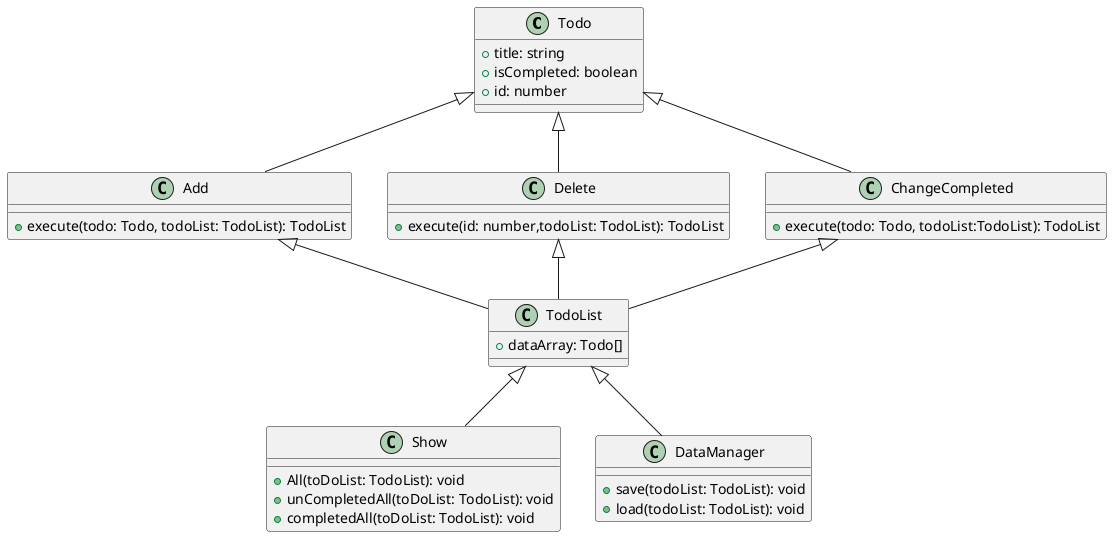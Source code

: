 @startuml todo
    class Todo{
        + title: string
        + isCompleted: boolean
        + id: number
    }
    class TodoList{
        + dataArray: Todo[]
    }
    class Add{
        + execute(todo: Todo, todoList: TodoList): TodoList
    }
    class Delete{
        + execute(id: number,todoList: TodoList): TodoList
    }
    class ChangeCompleted{
        + execute(todo: Todo, todoList:TodoList): TodoList
    }
    class Show{
        + All(toDoList: TodoList): void
        + unCompletedAll(toDoList: TodoList): void
        + completedAll(toDoList: TodoList): void
    }
    class DataManager{
        + save(todoList: TodoList): void
        + load(todoList: TodoList): void
    }

    Todo <|-- Delete
    Todo <|-- Add
    Todo <|-- ChangeCompleted

    TodoList <|-- Show
    TodoList <|-- DataManager

    Delete <|-- TodoList
    Add <|-- TodoList
    ChangeCompleted <|-- TodoList
@enduml
